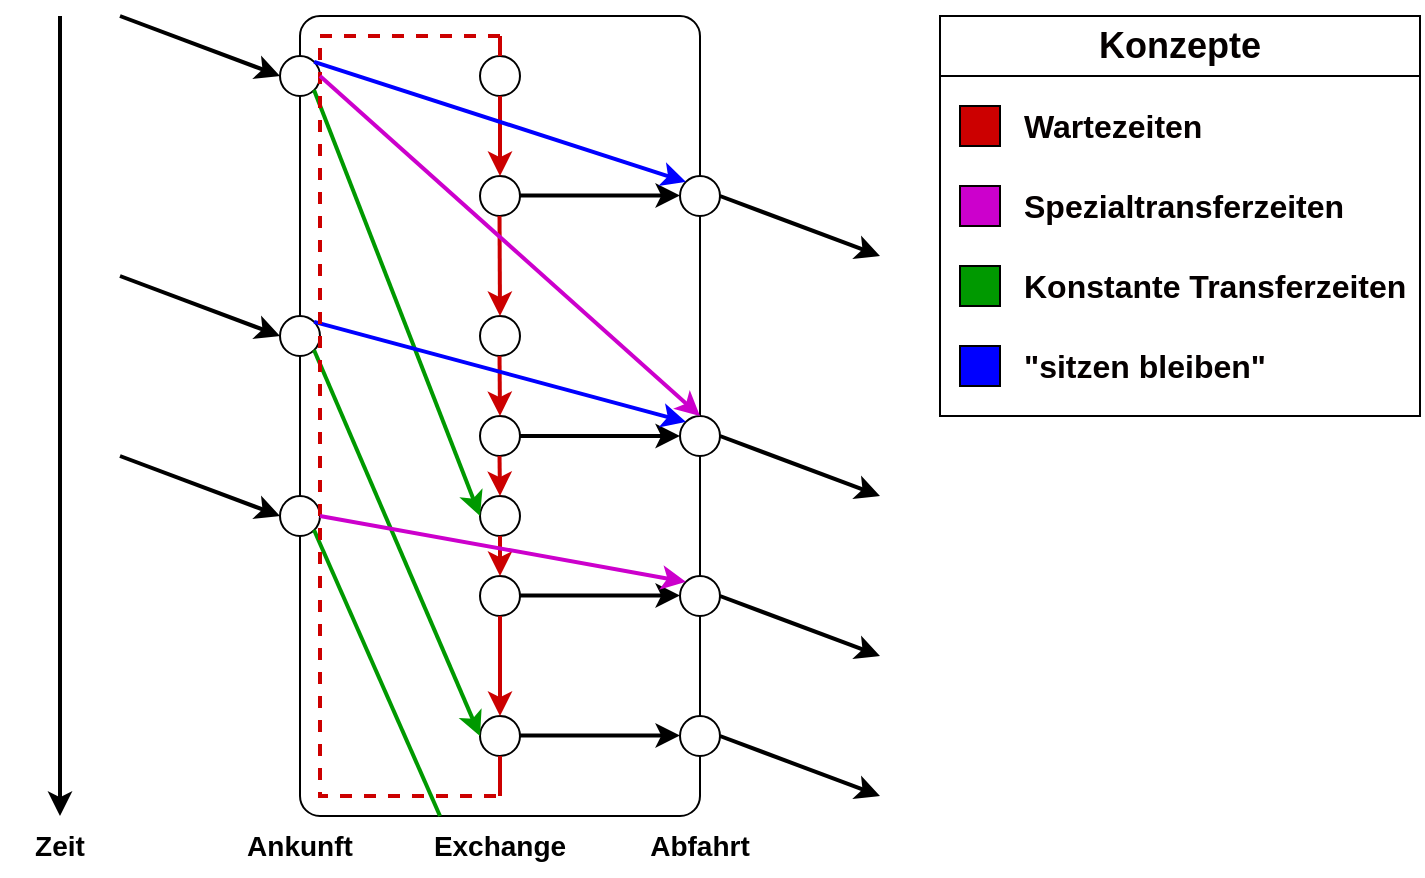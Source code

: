 <mxfile version="22.1.16" type="device">
  <diagram name="Page-1" id="7R23muGsExu0PN3QFVto">
    <mxGraphModel dx="1783" dy="563" grid="1" gridSize="10" guides="1" tooltips="1" connect="1" arrows="1" fold="1" page="1" pageScale="1" pageWidth="827" pageHeight="1169" math="0" shadow="0">
      <root>
        <mxCell id="0" />
        <mxCell id="1" parent="0" />
        <mxCell id="3e01sH32zNtFVy2tFYT9-6" value="" style="rounded=0;whiteSpace=wrap;html=1;" vertex="1" parent="1">
          <mxGeometry x="440" y="40" width="240" height="200" as="geometry" />
        </mxCell>
        <mxCell id="oZ9E88WySeWtFIgprQ5E-11" value="" style="rounded=1;whiteSpace=wrap;html=1;movable=0;resizable=0;rotatable=0;deletable=0;editable=0;locked=1;connectable=0;arcSize=5;" parent="1" vertex="1">
          <mxGeometry x="120" y="40" width="200" height="400" as="geometry" />
        </mxCell>
        <mxCell id="oZ9E88WySeWtFIgprQ5E-40" value="" style="ellipse;whiteSpace=wrap;html=1;aspect=fixed;" parent="1" vertex="1">
          <mxGeometry x="110" y="60" width="20" height="20" as="geometry" />
        </mxCell>
        <mxCell id="oZ9E88WySeWtFIgprQ5E-42" value="" style="ellipse;whiteSpace=wrap;html=1;aspect=fixed;" parent="1" vertex="1">
          <mxGeometry x="110" y="190" width="20" height="20" as="geometry" />
        </mxCell>
        <mxCell id="oZ9E88WySeWtFIgprQ5E-43" value="" style="ellipse;whiteSpace=wrap;html=1;aspect=fixed;" parent="1" vertex="1">
          <mxGeometry x="310" y="120" width="20" height="20" as="geometry" />
        </mxCell>
        <mxCell id="oZ9E88WySeWtFIgprQ5E-45" value="" style="ellipse;whiteSpace=wrap;html=1;aspect=fixed;" parent="1" vertex="1">
          <mxGeometry x="310" y="320" width="20" height="20" as="geometry" />
        </mxCell>
        <mxCell id="oZ9E88WySeWtFIgprQ5E-62" value="" style="endArrow=classic;html=1;rounded=0;strokeWidth=2;" parent="1" edge="1">
          <mxGeometry width="50" height="50" relative="1" as="geometry">
            <mxPoint y="40" as="sourcePoint" />
            <mxPoint y="440" as="targetPoint" />
          </mxGeometry>
        </mxCell>
        <mxCell id="oZ9E88WySeWtFIgprQ5E-63" value="Zeit" style="text;html=1;strokeColor=none;fillColor=none;align=center;verticalAlign=middle;whiteSpace=wrap;rounded=0;fontSize=14;fontStyle=1" parent="1" vertex="1">
          <mxGeometry x="-30" y="440" width="60" height="30" as="geometry" />
        </mxCell>
        <mxCell id="4VJxL_kx1jWL539RlZjw-1" value="" style="ellipse;whiteSpace=wrap;html=1;aspect=fixed;" parent="1" vertex="1">
          <mxGeometry x="110" y="280" width="20" height="20" as="geometry" />
        </mxCell>
        <mxCell id="4VJxL_kx1jWL539RlZjw-2" value="" style="endArrow=classic;html=1;rounded=0;strokeWidth=2;" parent="1" edge="1">
          <mxGeometry width="50" height="50" relative="1" as="geometry">
            <mxPoint x="30" y="40" as="sourcePoint" />
            <mxPoint x="110" y="70" as="targetPoint" />
          </mxGeometry>
        </mxCell>
        <mxCell id="4VJxL_kx1jWL539RlZjw-3" value="" style="endArrow=classic;html=1;rounded=0;strokeWidth=2;" parent="1" edge="1">
          <mxGeometry width="50" height="50" relative="1" as="geometry">
            <mxPoint x="30" y="170" as="sourcePoint" />
            <mxPoint x="110" y="200" as="targetPoint" />
          </mxGeometry>
        </mxCell>
        <mxCell id="4VJxL_kx1jWL539RlZjw-4" value="" style="endArrow=classic;html=1;rounded=0;strokeWidth=2;" parent="1" edge="1">
          <mxGeometry width="50" height="50" relative="1" as="geometry">
            <mxPoint x="30" y="260" as="sourcePoint" />
            <mxPoint x="110" y="290" as="targetPoint" />
          </mxGeometry>
        </mxCell>
        <mxCell id="4VJxL_kx1jWL539RlZjw-9" value="" style="ellipse;whiteSpace=wrap;html=1;aspect=fixed;" parent="1" vertex="1">
          <mxGeometry x="310" y="390" width="20" height="20" as="geometry" />
        </mxCell>
        <mxCell id="4VJxL_kx1jWL539RlZjw-10" value="" style="ellipse;whiteSpace=wrap;html=1;aspect=fixed;" parent="1" vertex="1">
          <mxGeometry x="310" y="240" width="20" height="20" as="geometry" />
        </mxCell>
        <mxCell id="4VJxL_kx1jWL539RlZjw-11" value="" style="endArrow=classic;html=1;rounded=0;strokeWidth=2;" parent="1" edge="1">
          <mxGeometry width="50" height="50" relative="1" as="geometry">
            <mxPoint x="330" y="130" as="sourcePoint" />
            <mxPoint x="410" y="160" as="targetPoint" />
          </mxGeometry>
        </mxCell>
        <mxCell id="4VJxL_kx1jWL539RlZjw-13" value="" style="endArrow=classic;html=1;rounded=0;strokeWidth=2;" parent="1" edge="1">
          <mxGeometry width="50" height="50" relative="1" as="geometry">
            <mxPoint x="330" y="250" as="sourcePoint" />
            <mxPoint x="410" y="280" as="targetPoint" />
          </mxGeometry>
        </mxCell>
        <mxCell id="4VJxL_kx1jWL539RlZjw-15" value="" style="endArrow=classic;html=1;rounded=0;strokeWidth=2;" parent="1" edge="1">
          <mxGeometry width="50" height="50" relative="1" as="geometry">
            <mxPoint x="330" y="330" as="sourcePoint" />
            <mxPoint x="410" y="360" as="targetPoint" />
          </mxGeometry>
        </mxCell>
        <mxCell id="4VJxL_kx1jWL539RlZjw-17" value="" style="endArrow=classic;html=1;rounded=0;strokeWidth=2;" parent="1" edge="1">
          <mxGeometry width="50" height="50" relative="1" as="geometry">
            <mxPoint x="330" y="400" as="sourcePoint" />
            <mxPoint x="410" y="430" as="targetPoint" />
          </mxGeometry>
        </mxCell>
        <mxCell id="4VJxL_kx1jWL539RlZjw-102" value="Ankunft" style="text;html=1;strokeColor=none;fillColor=none;align=center;verticalAlign=middle;whiteSpace=wrap;rounded=0;fontSize=14;fontStyle=1" parent="1" vertex="1">
          <mxGeometry x="90" y="440" width="60" height="30" as="geometry" />
        </mxCell>
        <mxCell id="4VJxL_kx1jWL539RlZjw-103" value="Abfahrt" style="text;html=1;strokeColor=none;fillColor=none;align=center;verticalAlign=middle;whiteSpace=wrap;rounded=0;fontSize=14;fontStyle=1" parent="1" vertex="1">
          <mxGeometry x="290" y="440" width="60" height="30" as="geometry" />
        </mxCell>
        <mxCell id="4VJxL_kx1jWL539RlZjw-104" value="Exchange" style="text;html=1;strokeColor=none;fillColor=none;align=center;verticalAlign=middle;whiteSpace=wrap;rounded=0;fontSize=14;fontStyle=1" parent="1" vertex="1">
          <mxGeometry x="190" y="440" width="60" height="30" as="geometry" />
        </mxCell>
        <mxCell id="4VJxL_kx1jWL539RlZjw-113" value="" style="ellipse;whiteSpace=wrap;html=1;aspect=fixed;" parent="1" vertex="1">
          <mxGeometry x="210" y="320" width="20" height="20" as="geometry" />
        </mxCell>
        <mxCell id="4VJxL_kx1jWL539RlZjw-114" value="" style="ellipse;whiteSpace=wrap;html=1;aspect=fixed;" parent="1" vertex="1">
          <mxGeometry x="210" y="390" width="20" height="20" as="geometry" />
        </mxCell>
        <mxCell id="4VJxL_kx1jWL539RlZjw-115" value="" style="ellipse;whiteSpace=wrap;html=1;aspect=fixed;" parent="1" vertex="1">
          <mxGeometry x="210" y="240" width="20" height="20" as="geometry" />
        </mxCell>
        <mxCell id="4VJxL_kx1jWL539RlZjw-116" value="" style="ellipse;whiteSpace=wrap;html=1;aspect=fixed;" parent="1" vertex="1">
          <mxGeometry x="210" y="190" width="20" height="20" as="geometry" />
        </mxCell>
        <mxCell id="4VJxL_kx1jWL539RlZjw-117" value="" style="ellipse;whiteSpace=wrap;html=1;aspect=fixed;" parent="1" vertex="1">
          <mxGeometry x="210" y="60" width="20" height="20" as="geometry" />
        </mxCell>
        <mxCell id="4VJxL_kx1jWL539RlZjw-118" value="" style="ellipse;whiteSpace=wrap;html=1;aspect=fixed;" parent="1" vertex="1">
          <mxGeometry x="210" y="120" width="20" height="20" as="geometry" />
        </mxCell>
        <mxCell id="4VJxL_kx1jWL539RlZjw-119" value="" style="ellipse;whiteSpace=wrap;html=1;aspect=fixed;" parent="1" vertex="1">
          <mxGeometry x="210" y="280" width="20" height="20" as="geometry" />
        </mxCell>
        <mxCell id="4VJxL_kx1jWL539RlZjw-120" value="" style="endArrow=classic;html=1;rounded=0;entryX=0.5;entryY=0;entryDx=0;entryDy=0;strokeWidth=2;strokeColor=#CC0000;" parent="1" target="4VJxL_kx1jWL539RlZjw-118" edge="1">
          <mxGeometry width="50" height="50" relative="1" as="geometry">
            <mxPoint x="220" y="80" as="sourcePoint" />
            <mxPoint x="270" y="30" as="targetPoint" />
          </mxGeometry>
        </mxCell>
        <mxCell id="4VJxL_kx1jWL539RlZjw-121" value="" style="endArrow=classic;html=1;rounded=0;strokeWidth=2;strokeColor=#CC0000;" parent="1" edge="1">
          <mxGeometry width="50" height="50" relative="1" as="geometry">
            <mxPoint x="219.76" y="140" as="sourcePoint" />
            <mxPoint x="220" y="190" as="targetPoint" />
          </mxGeometry>
        </mxCell>
        <mxCell id="4VJxL_kx1jWL539RlZjw-122" value="" style="endArrow=classic;html=1;rounded=0;strokeWidth=2;strokeColor=#CC0000;" parent="1" edge="1">
          <mxGeometry width="50" height="50" relative="1" as="geometry">
            <mxPoint x="219.76" y="210" as="sourcePoint" />
            <mxPoint x="220" y="240" as="targetPoint" />
          </mxGeometry>
        </mxCell>
        <mxCell id="4VJxL_kx1jWL539RlZjw-123" value="" style="endArrow=classic;html=1;rounded=0;strokeWidth=2;strokeColor=#CC0000;" parent="1" edge="1">
          <mxGeometry width="50" height="50" relative="1" as="geometry">
            <mxPoint x="219.76" y="260" as="sourcePoint" />
            <mxPoint x="220" y="280" as="targetPoint" />
          </mxGeometry>
        </mxCell>
        <mxCell id="4VJxL_kx1jWL539RlZjw-124" value="" style="endArrow=classic;html=1;rounded=0;entryX=0.5;entryY=0;entryDx=0;entryDy=0;exitX=0.5;exitY=1;exitDx=0;exitDy=0;strokeWidth=2;strokeColor=#CC0000;" parent="1" source="4VJxL_kx1jWL539RlZjw-119" target="4VJxL_kx1jWL539RlZjw-113" edge="1">
          <mxGeometry width="50" height="50" relative="1" as="geometry">
            <mxPoint x="229.76" y="270" as="sourcePoint" />
            <mxPoint x="230" y="290" as="targetPoint" />
          </mxGeometry>
        </mxCell>
        <mxCell id="4VJxL_kx1jWL539RlZjw-125" value="" style="endArrow=classic;html=1;rounded=0;entryX=0.5;entryY=0;entryDx=0;entryDy=0;exitX=0.5;exitY=1;exitDx=0;exitDy=0;strokeWidth=2;strokeColor=#CC0000;" parent="1" source="4VJxL_kx1jWL539RlZjw-113" target="4VJxL_kx1jWL539RlZjw-114" edge="1">
          <mxGeometry width="50" height="50" relative="1" as="geometry">
            <mxPoint x="230" y="310" as="sourcePoint" />
            <mxPoint x="230" y="330" as="targetPoint" />
          </mxGeometry>
        </mxCell>
        <mxCell id="4VJxL_kx1jWL539RlZjw-126" value="" style="endArrow=none;html=1;rounded=0;strokeWidth=2;strokeColor=#CC0000;" parent="1" edge="1">
          <mxGeometry width="50" height="50" relative="1" as="geometry">
            <mxPoint x="220" y="430" as="sourcePoint" />
            <mxPoint x="220" y="410" as="targetPoint" />
          </mxGeometry>
        </mxCell>
        <mxCell id="4VJxL_kx1jWL539RlZjw-127" value="" style="endArrow=none;html=1;rounded=0;strokeWidth=2;strokeColor=#CC0000;" parent="1" edge="1">
          <mxGeometry width="50" height="50" relative="1" as="geometry">
            <mxPoint x="220" y="60" as="sourcePoint" />
            <mxPoint x="220" y="50" as="targetPoint" />
          </mxGeometry>
        </mxCell>
        <mxCell id="4VJxL_kx1jWL539RlZjw-128" value="" style="endArrow=classic;html=1;rounded=0;entryX=0;entryY=0.5;entryDx=0;entryDy=0;strokeWidth=2;" parent="1" edge="1">
          <mxGeometry width="50" height="50" relative="1" as="geometry">
            <mxPoint x="230" y="250" as="sourcePoint" />
            <mxPoint x="310" y="250" as="targetPoint" />
          </mxGeometry>
        </mxCell>
        <mxCell id="4VJxL_kx1jWL539RlZjw-129" value="" style="endArrow=classic;html=1;rounded=0;entryX=0;entryY=0.5;entryDx=0;entryDy=0;strokeWidth=2;" parent="1" edge="1">
          <mxGeometry width="50" height="50" relative="1" as="geometry">
            <mxPoint x="230" y="129.76" as="sourcePoint" />
            <mxPoint x="310" y="129.76" as="targetPoint" />
          </mxGeometry>
        </mxCell>
        <mxCell id="4VJxL_kx1jWL539RlZjw-130" value="" style="endArrow=classic;html=1;rounded=0;entryX=0;entryY=0.5;entryDx=0;entryDy=0;strokeWidth=2;" parent="1" edge="1">
          <mxGeometry width="50" height="50" relative="1" as="geometry">
            <mxPoint x="230" y="329.76" as="sourcePoint" />
            <mxPoint x="310" y="329.76" as="targetPoint" />
          </mxGeometry>
        </mxCell>
        <mxCell id="4VJxL_kx1jWL539RlZjw-131" value="" style="endArrow=classic;html=1;rounded=0;entryX=0;entryY=0.5;entryDx=0;entryDy=0;strokeWidth=2;" parent="1" edge="1">
          <mxGeometry width="50" height="50" relative="1" as="geometry">
            <mxPoint x="230" y="399.76" as="sourcePoint" />
            <mxPoint x="310" y="399.76" as="targetPoint" />
          </mxGeometry>
        </mxCell>
        <mxCell id="4VJxL_kx1jWL539RlZjw-146" value="" style="endArrow=classic;html=1;rounded=0;exitX=1;exitY=1;exitDx=0;exitDy=0;entryX=0;entryY=0.5;entryDx=0;entryDy=0;strokeWidth=2;strokeColor=#009900;" parent="1" edge="1">
          <mxGeometry width="50" height="50" relative="1" as="geometry">
            <mxPoint x="127" y="77" as="sourcePoint" />
            <mxPoint x="210" y="290" as="targetPoint" />
          </mxGeometry>
        </mxCell>
        <mxCell id="4VJxL_kx1jWL539RlZjw-147" value="" style="endArrow=classic;html=1;rounded=0;exitX=1;exitY=1;exitDx=0;exitDy=0;entryX=0;entryY=0.5;entryDx=0;entryDy=0;strokeWidth=2;strokeColor=#009900;" parent="1" edge="1">
          <mxGeometry width="50" height="50" relative="1" as="geometry">
            <mxPoint x="127" y="207" as="sourcePoint" />
            <mxPoint x="210" y="400" as="targetPoint" />
          </mxGeometry>
        </mxCell>
        <mxCell id="4VJxL_kx1jWL539RlZjw-152" value="" style="endArrow=none;html=1;rounded=0;entryX=1;entryY=1;entryDx=0;entryDy=0;strokeWidth=2;strokeColor=#009900;" parent="1" edge="1">
          <mxGeometry width="50" height="50" relative="1" as="geometry">
            <mxPoint x="190" y="440" as="sourcePoint" />
            <mxPoint x="127" y="297" as="targetPoint" />
          </mxGeometry>
        </mxCell>
        <mxCell id="4VJxL_kx1jWL539RlZjw-154" value="" style="endArrow=classic;html=1;rounded=0;exitX=1;exitY=0;exitDx=0;exitDy=0;entryX=0;entryY=0;entryDx=0;entryDy=0;strokeWidth=2;strokeColor=#0000FF;" parent="1" source="oZ9E88WySeWtFIgprQ5E-40" target="oZ9E88WySeWtFIgprQ5E-43" edge="1">
          <mxGeometry width="50" height="50" relative="1" as="geometry">
            <mxPoint x="126.999" y="60.001" as="sourcePoint" />
            <mxPoint x="312.999" y="120.001" as="targetPoint" />
          </mxGeometry>
        </mxCell>
        <mxCell id="4VJxL_kx1jWL539RlZjw-155" value="" style="endArrow=classic;html=1;rounded=0;exitX=1;exitY=0;exitDx=0;exitDy=0;entryX=0;entryY=0;entryDx=0;entryDy=0;strokeWidth=2;strokeColor=#0000FF;" parent="1" source="oZ9E88WySeWtFIgprQ5E-42" target="4VJxL_kx1jWL539RlZjw-10" edge="1">
          <mxGeometry width="50" height="50" relative="1" as="geometry">
            <mxPoint x="129.929" y="197.071" as="sourcePoint" />
            <mxPoint x="312.929" y="240.071" as="targetPoint" />
          </mxGeometry>
        </mxCell>
        <mxCell id="4VJxL_kx1jWL539RlZjw-160" value="" style="endArrow=none;dashed=1;html=1;rounded=0;strokeWidth=2;fillColor=#f8cecc;strokeColor=#CC0000;" parent="1" edge="1">
          <mxGeometry width="50" height="50" relative="1" as="geometry">
            <mxPoint x="220" y="50" as="sourcePoint" />
            <mxPoint x="220" y="430" as="targetPoint" />
            <Array as="points">
              <mxPoint x="130" y="50" />
              <mxPoint x="130" y="430" />
            </Array>
          </mxGeometry>
        </mxCell>
        <mxCell id="iwIMrTgTRqIitjddXAdy-1" value="" style="endArrow=classic;html=1;rounded=0;entryX=0.5;entryY=0;entryDx=0;entryDy=0;strokeWidth=2;fillColor=#f8cecc;strokeColor=#CC00CC;" parent="1" target="4VJxL_kx1jWL539RlZjw-10" edge="1">
          <mxGeometry width="50" height="50" relative="1" as="geometry">
            <mxPoint x="130" y="70" as="sourcePoint" />
            <mxPoint x="490" y="50" as="targetPoint" />
          </mxGeometry>
        </mxCell>
        <mxCell id="iwIMrTgTRqIitjddXAdy-2" value="" style="endArrow=classic;html=1;rounded=0;exitX=1;exitY=0.5;exitDx=0;exitDy=0;entryX=0;entryY=0;entryDx=0;entryDy=0;strokeWidth=2;fillColor=#f8cecc;strokeColor=#CC00CC;" parent="1" source="4VJxL_kx1jWL539RlZjw-1" target="oZ9E88WySeWtFIgprQ5E-45" edge="1">
          <mxGeometry width="50" height="50" relative="1" as="geometry">
            <mxPoint x="480" y="310" as="sourcePoint" />
            <mxPoint x="530" y="260" as="targetPoint" />
          </mxGeometry>
        </mxCell>
        <mxCell id="3e01sH32zNtFVy2tFYT9-1" value="Wartezeiten" style="text;html=1;strokeColor=none;fillColor=none;align=left;verticalAlign=middle;whiteSpace=wrap;rounded=0;fontSize=16;fontStyle=1;fontColor=#050000;" vertex="1" parent="1">
          <mxGeometry x="480" y="80" width="160" height="30" as="geometry" />
        </mxCell>
        <mxCell id="3e01sH32zNtFVy2tFYT9-2" value="&quot;sitzen bleiben&quot;" style="text;html=1;strokeColor=none;fillColor=none;align=left;verticalAlign=middle;whiteSpace=wrap;rounded=0;fontSize=16;fontStyle=1;fontColor=#050000;" vertex="1" parent="1">
          <mxGeometry x="480" y="200" width="176" height="30" as="geometry" />
        </mxCell>
        <mxCell id="3e01sH32zNtFVy2tFYT9-3" value="Spezialtransferzeiten" style="text;html=1;strokeColor=none;fillColor=none;align=left;verticalAlign=middle;whiteSpace=wrap;rounded=0;fontSize=16;fontStyle=1;fontColor=#050000;" vertex="1" parent="1">
          <mxGeometry x="480" y="120" width="186" height="30" as="geometry" />
        </mxCell>
        <mxCell id="3e01sH32zNtFVy2tFYT9-4" value="Konstante Transferzeiten" style="text;html=1;strokeColor=none;fillColor=none;align=left;verticalAlign=middle;whiteSpace=wrap;rounded=0;fontSize=16;fontStyle=1;fontColor=#050000;" vertex="1" parent="1">
          <mxGeometry x="480" y="160" width="196" height="30" as="geometry" />
        </mxCell>
        <mxCell id="3e01sH32zNtFVy2tFYT9-7" value="Konzepte" style="text;html=1;strokeColor=none;fillColor=none;align=center;verticalAlign=middle;whiteSpace=wrap;rounded=0;fontSize=18;fontStyle=1;fontColor=#050000;" vertex="1" parent="1">
          <mxGeometry x="440" y="40" width="240" height="30" as="geometry" />
        </mxCell>
        <mxCell id="3e01sH32zNtFVy2tFYT9-8" value="" style="endArrow=none;html=1;rounded=0;exitX=1;exitY=1;exitDx=0;exitDy=0;entryX=0;entryY=1;entryDx=0;entryDy=0;" edge="1" parent="1" source="3e01sH32zNtFVy2tFYT9-7" target="3e01sH32zNtFVy2tFYT9-7">
          <mxGeometry width="50" height="50" relative="1" as="geometry">
            <mxPoint x="410" y="70" as="sourcePoint" />
            <mxPoint x="460" y="20" as="targetPoint" />
          </mxGeometry>
        </mxCell>
        <mxCell id="3e01sH32zNtFVy2tFYT9-9" value="" style="rounded=0;whiteSpace=wrap;html=1;fontColor=#CC0000;fillColor=#CC0000;" vertex="1" parent="1">
          <mxGeometry x="450" y="85" width="20" height="20" as="geometry" />
        </mxCell>
        <mxCell id="3e01sH32zNtFVy2tFYT9-10" value="" style="rounded=0;whiteSpace=wrap;html=1;strokeColor=#050000;fillColor=#CC00CC;" vertex="1" parent="1">
          <mxGeometry x="450" y="125" width="20" height="20" as="geometry" />
        </mxCell>
        <mxCell id="3e01sH32zNtFVy2tFYT9-11" value="" style="rounded=0;whiteSpace=wrap;html=1;fillColor=#009900;" vertex="1" parent="1">
          <mxGeometry x="450" y="165" width="20" height="20" as="geometry" />
        </mxCell>
        <mxCell id="3e01sH32zNtFVy2tFYT9-12" value="" style="rounded=0;whiteSpace=wrap;html=1;fillColor=#0000FF;" vertex="1" parent="1">
          <mxGeometry x="450" y="205" width="20" height="20" as="geometry" />
        </mxCell>
      </root>
    </mxGraphModel>
  </diagram>
</mxfile>
